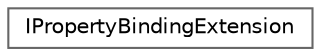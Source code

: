 digraph "Graphical Class Hierarchy"
{
 // INTERACTIVE_SVG=YES
 // LATEX_PDF_SIZE
  bgcolor="transparent";
  edge [fontname=Helvetica,fontsize=10,labelfontname=Helvetica,labelfontsize=10];
  node [fontname=Helvetica,fontsize=10,shape=box,height=0.2,width=0.4];
  rankdir="LR";
  Node0 [id="Node000000",label="IPropertyBindingExtension",height=0.2,width=0.4,color="grey40", fillcolor="white", style="filled",URL="$da/da6/classIPropertyBindingExtension.html",tooltip=" "];
}

